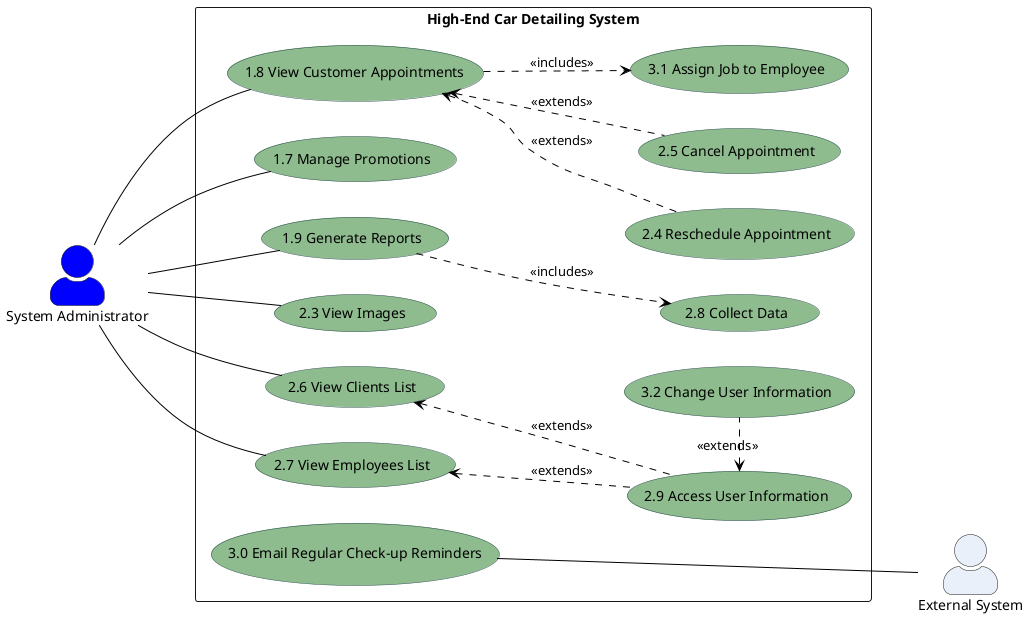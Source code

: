 @startuml
left to right direction
skinparam actorStyle awesome
skinparam usecase {
    BackgroundColor DarkSeaGreen
    BorderColor DarkSlateGray
    ArrowColor Black
    ActorBorderColor black
    ActorFontName Courier
    ActorBackgroundColor<< Human >> Gold
}

actor "System Administrator" as Admin #Blue

actor :External System: as Right3  #eaf0f9


rectangle "High-End Car Detailing System" {
    usecase "1.7 Manage Promotions"
    usecase "1.8 View Customer Appointments"
    usecase "1.9 Generate Reports"
    usecase "2.3 View Images"
    usecase "2.4 Reschedule Appointment"
    usecase "2.5 Cancel Appointment"
    usecase "2.6 View Clients List"
    usecase "2.7 View Employees List"
    usecase "2.8 Collect Data"
    usecase "2.9 Access User Information"
    usecase "3.0 Email Regular Check-up Reminders"
    usecase "3.1 Assign Job to Employee"
    usecase "3.2 Change User Information"
}

' Admin Connections
Admin -- "1.7 Manage Promotions"
Admin -- "1.9 Generate Reports"
Admin -- "2.3 View Images"
Admin -- "2.6 View Clients List"
Admin -- "2.7 View Employees List"
Admin - "1.8 View Customer Appointments"

"1.8 View Customer Appointments" <.. "2.4 Reschedule Appointment" : <<extends>>
"1.8 View Customer Appointments" <.. "2.5 Cancel Appointment" : <<extends>>
"1.9 Generate Reports" ..> "2.8 Collect Data" : <<includes>>
"2.6 View Clients List" <.. "2.9 Access User Information" : <<extends>>
"2.7 View Employees List" <.. "2.9 Access User Information" : <<extends>>
"1.8 View Customer Appointments" ..> "3.1 Assign Job to Employee" : <<includes>>
"2.9 Access User Information" <. "3.2 Change User Information" : <<extends>>



' External System connection
"3.0 Email Regular Check-up Reminders" --- Right3

@enduml